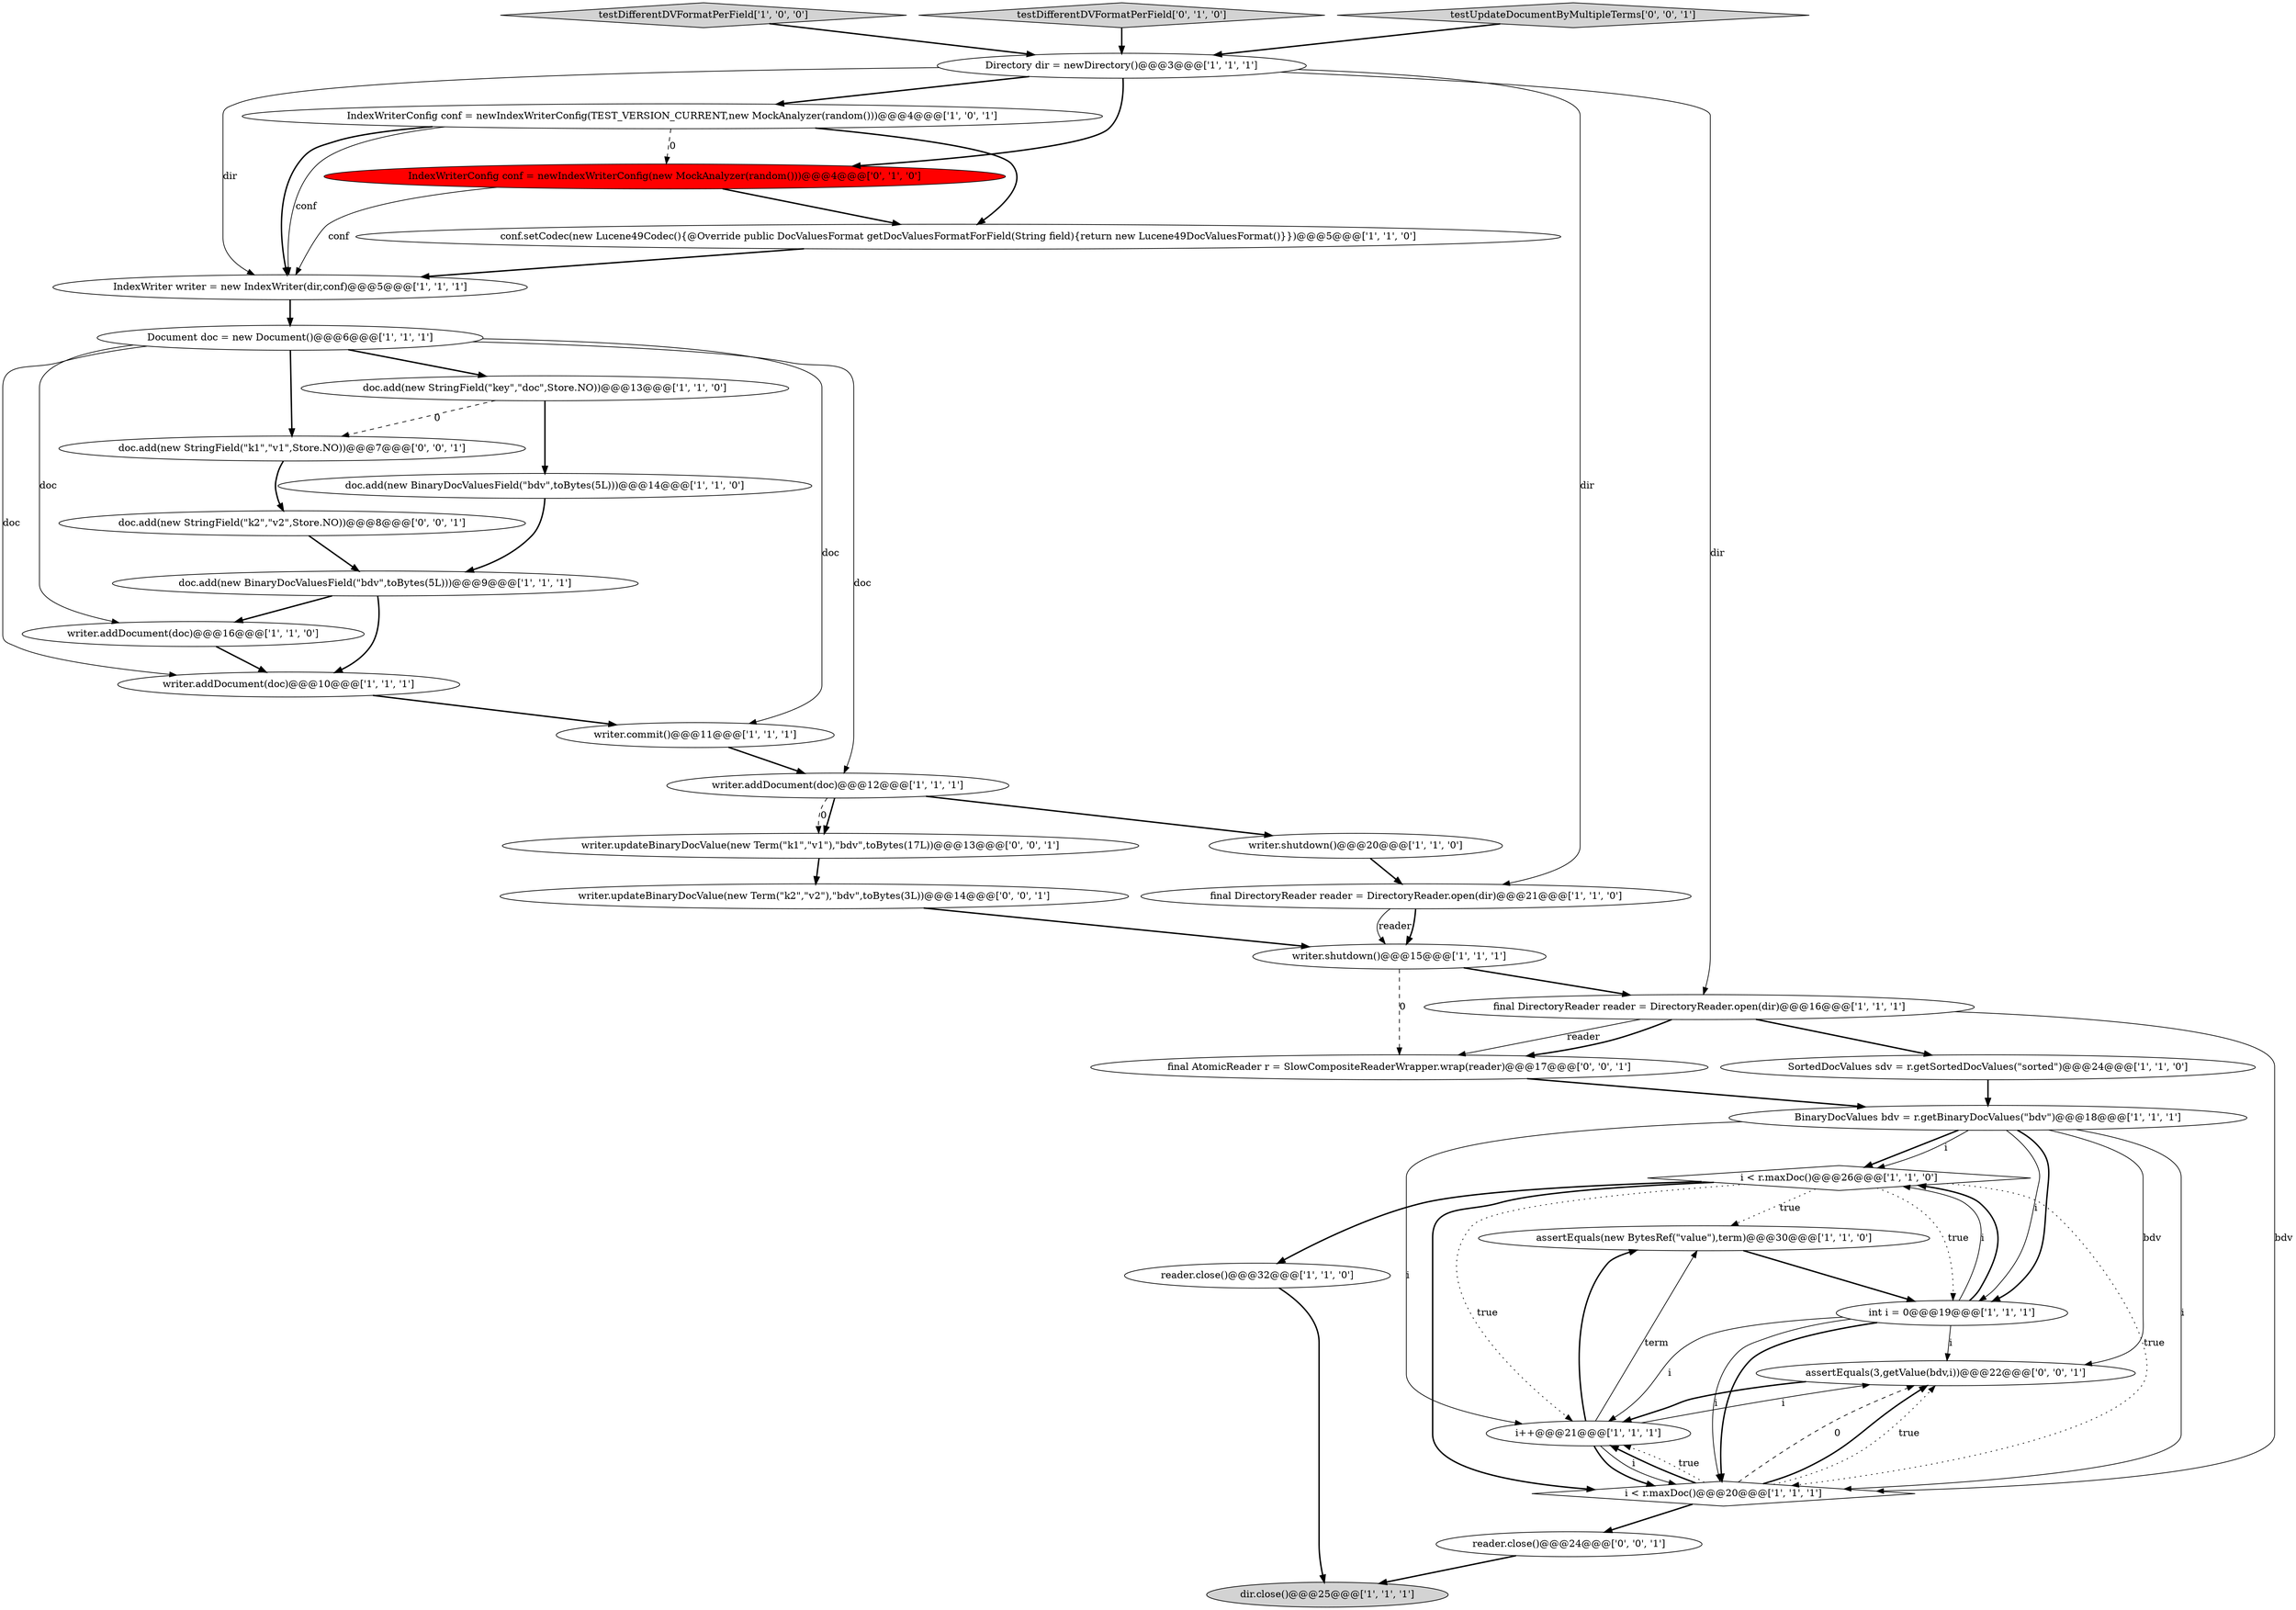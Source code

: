 digraph {
22 [style = filled, label = "writer.commit()@@@11@@@['1', '1', '1']", fillcolor = white, shape = ellipse image = "AAA0AAABBB1BBB"];
2 [style = filled, label = "writer.addDocument(doc)@@@16@@@['1', '1', '0']", fillcolor = white, shape = ellipse image = "AAA0AAABBB1BBB"];
16 [style = filled, label = "assertEquals(new BytesRef(\"value\"),term)@@@30@@@['1', '1', '0']", fillcolor = white, shape = ellipse image = "AAA0AAABBB1BBB"];
13 [style = filled, label = "i < r.maxDoc()@@@26@@@['1', '1', '0']", fillcolor = white, shape = diamond image = "AAA0AAABBB1BBB"];
21 [style = filled, label = "testDifferentDVFormatPerField['1', '0', '0']", fillcolor = lightgray, shape = diamond image = "AAA0AAABBB1BBB"];
30 [style = filled, label = "writer.updateBinaryDocValue(new Term(\"k1\",\"v1\"),\"bdv\",toBytes(17L))@@@13@@@['0', '0', '1']", fillcolor = white, shape = ellipse image = "AAA0AAABBB3BBB"];
3 [style = filled, label = "reader.close()@@@32@@@['1', '1', '0']", fillcolor = white, shape = ellipse image = "AAA0AAABBB1BBB"];
1 [style = filled, label = "Directory dir = newDirectory()@@@3@@@['1', '1', '1']", fillcolor = white, shape = ellipse image = "AAA0AAABBB1BBB"];
10 [style = filled, label = "dir.close()@@@25@@@['1', '1', '1']", fillcolor = lightgray, shape = ellipse image = "AAA0AAABBB1BBB"];
33 [style = filled, label = "final AtomicReader r = SlowCompositeReaderWrapper.wrap(reader)@@@17@@@['0', '0', '1']", fillcolor = white, shape = ellipse image = "AAA0AAABBB3BBB"];
26 [style = filled, label = "testDifferentDVFormatPerField['0', '1', '0']", fillcolor = lightgray, shape = diamond image = "AAA0AAABBB2BBB"];
4 [style = filled, label = "i < r.maxDoc()@@@20@@@['1', '1', '1']", fillcolor = white, shape = diamond image = "AAA0AAABBB1BBB"];
6 [style = filled, label = "conf.setCodec(new Lucene49Codec(){@Override public DocValuesFormat getDocValuesFormatForField(String field){return new Lucene49DocValuesFormat()}})@@@5@@@['1', '1', '0']", fillcolor = white, shape = ellipse image = "AAA0AAABBB1BBB"];
27 [style = filled, label = "IndexWriterConfig conf = newIndexWriterConfig(new MockAnalyzer(random()))@@@4@@@['0', '1', '0']", fillcolor = red, shape = ellipse image = "AAA1AAABBB2BBB"];
11 [style = filled, label = "writer.shutdown()@@@20@@@['1', '1', '0']", fillcolor = white, shape = ellipse image = "AAA0AAABBB1BBB"];
23 [style = filled, label = "doc.add(new StringField(\"key\",\"doc\",Store.NO))@@@13@@@['1', '1', '0']", fillcolor = white, shape = ellipse image = "AAA0AAABBB1BBB"];
19 [style = filled, label = "i++@@@21@@@['1', '1', '1']", fillcolor = white, shape = ellipse image = "AAA0AAABBB1BBB"];
29 [style = filled, label = "testUpdateDocumentByMultipleTerms['0', '0', '1']", fillcolor = lightgray, shape = diamond image = "AAA0AAABBB3BBB"];
7 [style = filled, label = "writer.addDocument(doc)@@@12@@@['1', '1', '1']", fillcolor = white, shape = ellipse image = "AAA0AAABBB1BBB"];
0 [style = filled, label = "doc.add(new BinaryDocValuesField(\"bdv\",toBytes(5L)))@@@14@@@['1', '1', '0']", fillcolor = white, shape = ellipse image = "AAA0AAABBB1BBB"];
15 [style = filled, label = "BinaryDocValues bdv = r.getBinaryDocValues(\"bdv\")@@@18@@@['1', '1', '1']", fillcolor = white, shape = ellipse image = "AAA0AAABBB1BBB"];
5 [style = filled, label = "doc.add(new BinaryDocValuesField(\"bdv\",toBytes(5L)))@@@9@@@['1', '1', '1']", fillcolor = white, shape = ellipse image = "AAA0AAABBB1BBB"];
24 [style = filled, label = "Document doc = new Document()@@@6@@@['1', '1', '1']", fillcolor = white, shape = ellipse image = "AAA0AAABBB1BBB"];
35 [style = filled, label = "writer.updateBinaryDocValue(new Term(\"k2\",\"v2\"),\"bdv\",toBytes(3L))@@@14@@@['0', '0', '1']", fillcolor = white, shape = ellipse image = "AAA0AAABBB3BBB"];
28 [style = filled, label = "assertEquals(3,getValue(bdv,i))@@@22@@@['0', '0', '1']", fillcolor = white, shape = ellipse image = "AAA0AAABBB3BBB"];
12 [style = filled, label = "writer.addDocument(doc)@@@10@@@['1', '1', '1']", fillcolor = white, shape = ellipse image = "AAA0AAABBB1BBB"];
25 [style = filled, label = "final DirectoryReader reader = DirectoryReader.open(dir)@@@21@@@['1', '1', '0']", fillcolor = white, shape = ellipse image = "AAA0AAABBB1BBB"];
17 [style = filled, label = "IndexWriterConfig conf = newIndexWriterConfig(TEST_VERSION_CURRENT,new MockAnalyzer(random()))@@@4@@@['1', '0', '1']", fillcolor = white, shape = ellipse image = "AAA0AAABBB1BBB"];
31 [style = filled, label = "reader.close()@@@24@@@['0', '0', '1']", fillcolor = white, shape = ellipse image = "AAA0AAABBB3BBB"];
9 [style = filled, label = "int i = 0@@@19@@@['1', '1', '1']", fillcolor = white, shape = ellipse image = "AAA0AAABBB1BBB"];
8 [style = filled, label = "IndexWriter writer = new IndexWriter(dir,conf)@@@5@@@['1', '1', '1']", fillcolor = white, shape = ellipse image = "AAA0AAABBB1BBB"];
18 [style = filled, label = "final DirectoryReader reader = DirectoryReader.open(dir)@@@16@@@['1', '1', '1']", fillcolor = white, shape = ellipse image = "AAA0AAABBB1BBB"];
20 [style = filled, label = "SortedDocValues sdv = r.getSortedDocValues(\"sorted\")@@@24@@@['1', '1', '0']", fillcolor = white, shape = ellipse image = "AAA0AAABBB1BBB"];
32 [style = filled, label = "doc.add(new StringField(\"k1\",\"v1\",Store.NO))@@@7@@@['0', '0', '1']", fillcolor = white, shape = ellipse image = "AAA0AAABBB3BBB"];
34 [style = filled, label = "doc.add(new StringField(\"k2\",\"v2\",Store.NO))@@@8@@@['0', '0', '1']", fillcolor = white, shape = ellipse image = "AAA0AAABBB3BBB"];
14 [style = filled, label = "writer.shutdown()@@@15@@@['1', '1', '1']", fillcolor = white, shape = ellipse image = "AAA0AAABBB1BBB"];
17->8 [style = solid, label="conf"];
17->8 [style = bold, label=""];
13->16 [style = dotted, label="true"];
18->33 [style = solid, label="reader"];
25->14 [style = solid, label="reader"];
16->9 [style = bold, label=""];
15->13 [style = bold, label=""];
7->11 [style = bold, label=""];
7->30 [style = bold, label=""];
17->6 [style = bold, label=""];
33->15 [style = bold, label=""];
34->5 [style = bold, label=""];
24->22 [style = solid, label="doc"];
24->12 [style = solid, label="doc"];
9->4 [style = bold, label=""];
26->1 [style = bold, label=""];
24->32 [style = bold, label=""];
4->19 [style = bold, label=""];
1->27 [style = bold, label=""];
18->33 [style = bold, label=""];
13->19 [style = dotted, label="true"];
15->28 [style = solid, label="bdv"];
15->13 [style = solid, label="i"];
15->4 [style = solid, label="i"];
1->18 [style = solid, label="dir"];
25->14 [style = bold, label=""];
32->34 [style = bold, label=""];
17->27 [style = dashed, label="0"];
14->33 [style = dashed, label="0"];
24->23 [style = bold, label=""];
23->0 [style = bold, label=""];
35->14 [style = bold, label=""];
15->19 [style = solid, label="i"];
22->7 [style = bold, label=""];
27->6 [style = bold, label=""];
4->28 [style = bold, label=""];
2->12 [style = bold, label=""];
4->19 [style = dotted, label="true"];
1->17 [style = bold, label=""];
19->16 [style = bold, label=""];
4->28 [style = dotted, label="true"];
23->32 [style = dashed, label="0"];
4->28 [style = dashed, label="0"];
27->8 [style = solid, label="conf"];
3->10 [style = bold, label=""];
4->31 [style = bold, label=""];
18->20 [style = bold, label=""];
5->2 [style = bold, label=""];
15->9 [style = solid, label="i"];
9->13 [style = solid, label="i"];
30->35 [style = bold, label=""];
13->3 [style = bold, label=""];
9->19 [style = solid, label="i"];
5->12 [style = bold, label=""];
13->9 [style = dotted, label="true"];
18->4 [style = solid, label="bdv"];
15->9 [style = bold, label=""];
31->10 [style = bold, label=""];
19->28 [style = solid, label="i"];
7->30 [style = dashed, label="0"];
21->1 [style = bold, label=""];
6->8 [style = bold, label=""];
1->25 [style = solid, label="dir"];
19->4 [style = solid, label="i"];
28->19 [style = bold, label=""];
9->28 [style = solid, label="i"];
1->8 [style = solid, label="dir"];
19->16 [style = solid, label="term"];
14->18 [style = bold, label=""];
19->4 [style = bold, label=""];
29->1 [style = bold, label=""];
9->4 [style = solid, label="i"];
20->15 [style = bold, label=""];
12->22 [style = bold, label=""];
24->7 [style = solid, label="doc"];
13->4 [style = dotted, label="true"];
11->25 [style = bold, label=""];
24->2 [style = solid, label="doc"];
0->5 [style = bold, label=""];
9->13 [style = bold, label=""];
13->4 [style = bold, label=""];
8->24 [style = bold, label=""];
}
